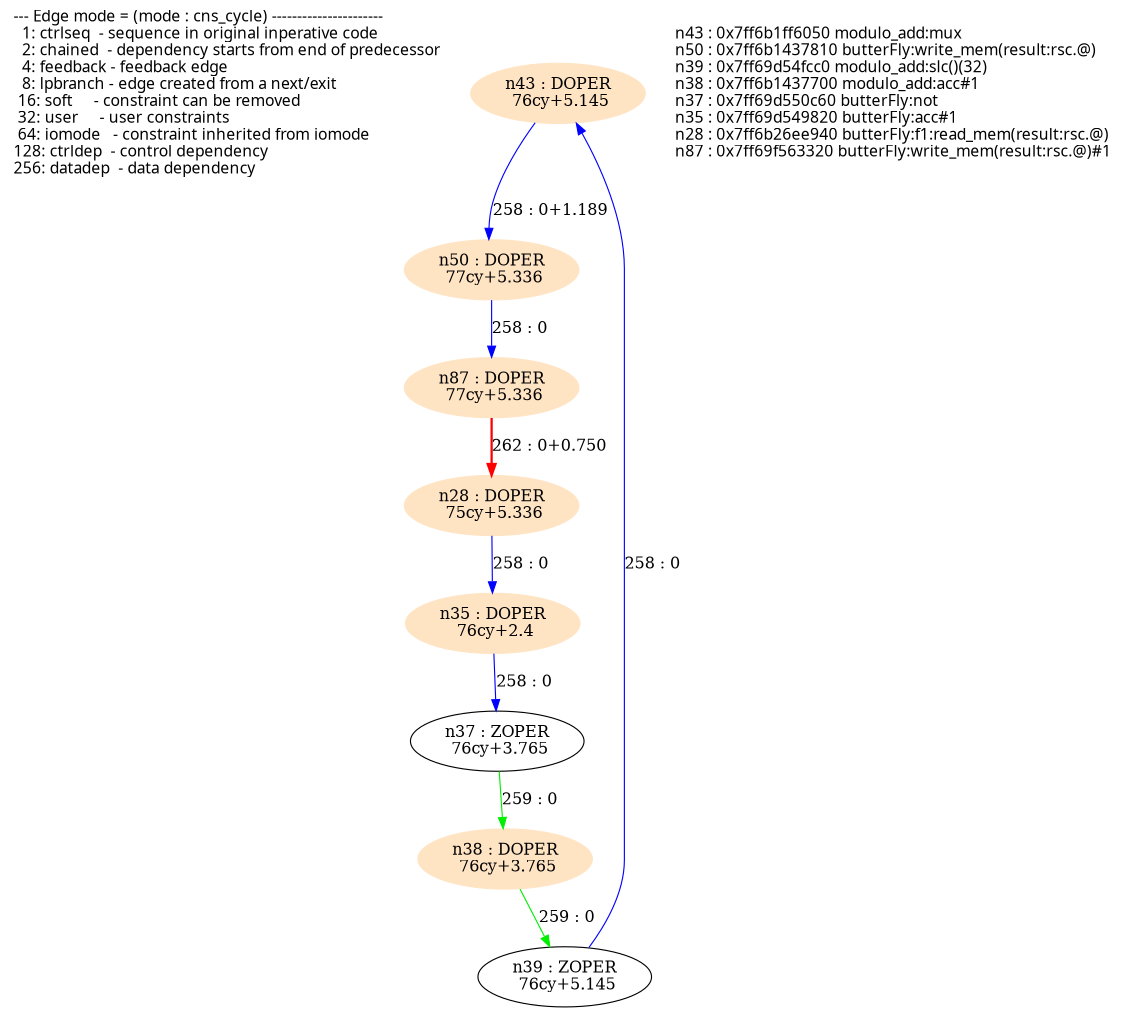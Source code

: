 digraph G {
  size="7.5,10"; center=true; ratio=auto;
  m1[fontname=Fixed,labeljust=left,label="--- Edge mode = (mode : cns_cycle) ----------------------\l  1: ctrlseq  - sequence in original inperative code     \l  2: chained  - dependency starts from end of predecessor\l  4: feedback - feedback edge                            \l  8: lpbranch - edge created from a next/exit            \l 16: soft     - constraint can be removed                \l 32: user     - user constraints                         \l 64: iomode   - constraint inherited from iomode         \l128: ctrldep  - control dependency                       \l256: datadep  - data dependency                          \l",shape=none];
  n43[label="n43 : DOPER\n 76cy+5.145\n",shape=ellipse,style=filled,color=bisque];
  n50[label="n50 : DOPER\n 77cy+5.336\n",shape=ellipse,style=filled,color=bisque];
  n39[label="n39 : ZOPER\n 76cy+5.145\n",shape=ellipse];
  n38[label="n38 : DOPER\n 76cy+3.765\n",shape=ellipse,style=filled,color=bisque];
  n37[label="n37 : ZOPER\n 76cy+3.765\n",shape=ellipse];
  n35[label="n35 : DOPER\n 76cy+2.4\n",shape=ellipse,style=filled,color=bisque];
  n28[label="n28 : DOPER\n 75cy+5.336\n",shape=ellipse,style=filled,color=bisque];
  n87[label="n87 : DOPER\n 77cy+5.336\n",shape=ellipse,style=filled,color=bisque];
  m2[fontname=Fixed,labeljust=left,label="n43 : 0x7ff6b1ff6050 modulo_add:mux\ln50 : 0x7ff6b1437810 butterFly:write_mem(result:rsc.@)\ln39 : 0x7ff69d54fcc0 modulo_add:slc()(32)\ln38 : 0x7ff6b1437700 modulo_add:acc#1\ln37 : 0x7ff69d550c60 butterFly:not\ln35 : 0x7ff69d549820 butterFly:acc#1\ln28 : 0x7ff6b26ee940 butterFly:f1:read_mem(result:rsc.@)\ln87 : 0x7ff69f563320 butterFly:write_mem(result:rsc.@)#1\l",shape=none];
  n43 -> n50[label="258 : 0+1.189",color=blue];
  n39 -> n43[label="258 : 0",color=blue];
  n38 -> n39[label="259 : 0",color=green2];
  n37 -> n38[label="259 : 0",color=green2];
  n35 -> n37[label="258 : 0",color=blue];
  n28 -> n35[label="258 : 0",color=blue];
  n87 -> n28[label="262 : 0+0.750",color=red, style=bold];
  n50 -> n87[label="258 : 0",color=blue];
}

